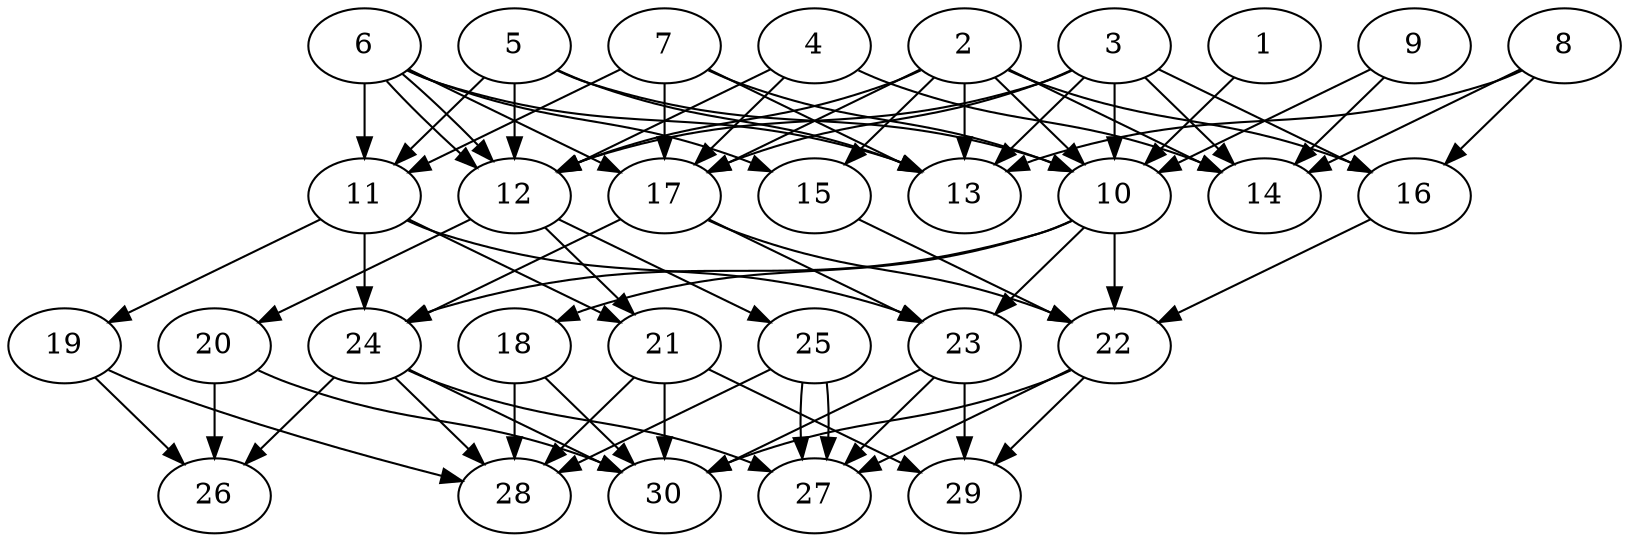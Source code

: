 // DAG automatically generated by daggen at Thu Oct  3 14:04:18 2019
// ./daggen --dot -n 30 --ccr 0.3 --fat 0.7 --regular 0.5 --density 0.7 --mindata 5242880 --maxdata 52428800 
digraph G {
  1 [size="132614827", alpha="0.08", expect_size="39784448"] 
  1 -> 10 [size ="39784448"]
  2 [size="57975467", alpha="0.08", expect_size="17392640"] 
  2 -> 10 [size ="17392640"]
  2 -> 12 [size ="17392640"]
  2 -> 13 [size ="17392640"]
  2 -> 14 [size ="17392640"]
  2 -> 15 [size ="17392640"]
  2 -> 16 [size ="17392640"]
  2 -> 17 [size ="17392640"]
  3 [size="154736640", alpha="0.10", expect_size="46420992"] 
  3 -> 10 [size ="46420992"]
  3 -> 12 [size ="46420992"]
  3 -> 13 [size ="46420992"]
  3 -> 14 [size ="46420992"]
  3 -> 16 [size ="46420992"]
  3 -> 17 [size ="46420992"]
  4 [size="91617280", alpha="0.10", expect_size="27485184"] 
  4 -> 12 [size ="27485184"]
  4 -> 14 [size ="27485184"]
  4 -> 17 [size ="27485184"]
  5 [size="128962560", alpha="0.11", expect_size="38688768"] 
  5 -> 10 [size ="38688768"]
  5 -> 11 [size ="38688768"]
  5 -> 12 [size ="38688768"]
  5 -> 13 [size ="38688768"]
  6 [size="166656000", alpha="0.01", expect_size="49996800"] 
  6 -> 11 [size ="49996800"]
  6 -> 12 [size ="49996800"]
  6 -> 12 [size ="49996800"]
  6 -> 13 [size ="49996800"]
  6 -> 15 [size ="49996800"]
  6 -> 17 [size ="49996800"]
  7 [size="150476800", alpha="0.10", expect_size="45143040"] 
  7 -> 10 [size ="45143040"]
  7 -> 11 [size ="45143040"]
  7 -> 13 [size ="45143040"]
  7 -> 17 [size ="45143040"]
  8 [size="76561067", alpha="0.00", expect_size="22968320"] 
  8 -> 13 [size ="22968320"]
  8 -> 14 [size ="22968320"]
  8 -> 16 [size ="22968320"]
  9 [size="36130133", alpha="0.20", expect_size="10839040"] 
  9 -> 10 [size ="10839040"]
  9 -> 14 [size ="10839040"]
  10 [size="108335787", alpha="0.06", expect_size="32500736"] 
  10 -> 18 [size ="32500736"]
  10 -> 22 [size ="32500736"]
  10 -> 23 [size ="32500736"]
  10 -> 24 [size ="32500736"]
  11 [size="24374613", alpha="0.06", expect_size="7312384"] 
  11 -> 19 [size ="7312384"]
  11 -> 21 [size ="7312384"]
  11 -> 23 [size ="7312384"]
  11 -> 24 [size ="7312384"]
  12 [size="86558720", alpha="0.04", expect_size="25967616"] 
  12 -> 20 [size ="25967616"]
  12 -> 21 [size ="25967616"]
  12 -> 25 [size ="25967616"]
  13 [size="150586027", alpha="0.19", expect_size="45175808"] 
  14 [size="72857600", alpha="0.06", expect_size="21857280"] 
  15 [size="154152960", alpha="0.18", expect_size="46245888"] 
  15 -> 22 [size ="46245888"]
  16 [size="85681493", alpha="0.18", expect_size="25704448"] 
  16 -> 22 [size ="25704448"]
  17 [size="94245547", alpha="0.09", expect_size="28273664"] 
  17 -> 22 [size ="28273664"]
  17 -> 23 [size ="28273664"]
  17 -> 24 [size ="28273664"]
  18 [size="170960213", alpha="0.04", expect_size="51288064"] 
  18 -> 28 [size ="51288064"]
  18 -> 30 [size ="51288064"]
  19 [size="172929707", alpha="0.03", expect_size="51878912"] 
  19 -> 26 [size ="51878912"]
  19 -> 28 [size ="51878912"]
  20 [size="170202453", alpha="0.09", expect_size="51060736"] 
  20 -> 26 [size ="51060736"]
  20 -> 30 [size ="51060736"]
  21 [size="60197547", alpha="0.09", expect_size="18059264"] 
  21 -> 28 [size ="18059264"]
  21 -> 29 [size ="18059264"]
  21 -> 30 [size ="18059264"]
  22 [size="107598507", alpha="0.14", expect_size="32279552"] 
  22 -> 27 [size ="32279552"]
  22 -> 29 [size ="32279552"]
  22 -> 30 [size ="32279552"]
  23 [size="135195307", alpha="0.17", expect_size="40558592"] 
  23 -> 27 [size ="40558592"]
  23 -> 29 [size ="40558592"]
  23 -> 30 [size ="40558592"]
  24 [size="127201280", alpha="0.09", expect_size="38160384"] 
  24 -> 26 [size ="38160384"]
  24 -> 27 [size ="38160384"]
  24 -> 28 [size ="38160384"]
  24 -> 30 [size ="38160384"]
  25 [size="18821120", alpha="0.16", expect_size="5646336"] 
  25 -> 27 [size ="5646336"]
  25 -> 27 [size ="5646336"]
  25 -> 28 [size ="5646336"]
  26 [size="163952640", alpha="0.01", expect_size="49185792"] 
  27 [size="149575680", alpha="0.03", expect_size="44872704"] 
  28 [size="60685653", alpha="0.13", expect_size="18205696"] 
  29 [size="94743893", alpha="0.05", expect_size="28423168"] 
  30 [size="119958187", alpha="0.09", expect_size="35987456"] 
}
